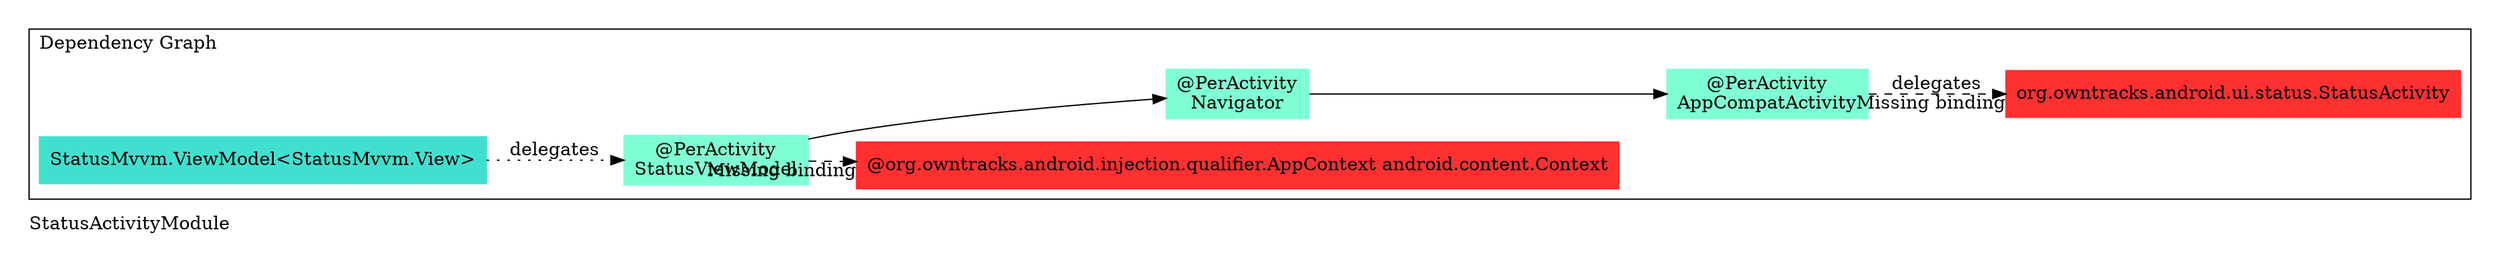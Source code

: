 digraph "org.owntracks.android.ui.welcome.StatusActivityModule" {
  graph [rankdir="LR", labeljust="l", label="StatusActivityModule", pad="0.2", compound="true"]
  node [shape="rectangle", style="filled", color="turquoise"]
  subgraph "cluster_Entry Points" {
    graph [labeljust="l", label="Entry Points"]
    node [shape="component", penwidth="2"]
  }
  subgraph "cluster_Dependency Graph" {
    graph [labeljust="l", label="Dependency Graph"]
    "2c65d5b6-1c59-4613-8840-b3cf301e2587" [label="@PerActivity\nAppCompatActivity", color="aquamarine"]
    "c965f9cd-fe8e-4d2a-afb4-bcd6dbee58fa" [label="org.owntracks.android.ui.status.StatusActivity", color="firebrick1"]
    "53641d36-f00a-4d8c-83c9-a12b3a8fd416" [label="StatusMvvm.ViewModel<StatusMvvm.View>", color="turquoise"]
    "b4bf6f39-eed2-4de1-bd27-e6af2501cfa9" [label="@PerActivity\nStatusViewModel", color="aquamarine"]
    "2c67e0ca-9f15-475f-9754-dc9a8a7ba077" [label="@org.owntracks.android.injection.qualifier.AppContext android.content.Context", color="firebrick1"]
    "8b184e58-f2a9-494c-a469-2e44009a580e" [label="@PerActivity\nNavigator", color="aquamarine"]
  }
  subgraph "cluster_Subcomponents" {
    graph [labeljust="l", shape="folder", label="Subcomponents"]
  }
  "8b184e58-f2a9-494c-a469-2e44009a580e" -> "2c65d5b6-1c59-4613-8840-b3cf301e2587"
  "2c65d5b6-1c59-4613-8840-b3cf301e2587" -> "c965f9cd-fe8e-4d2a-afb4-bcd6dbee58fa" [style="dashed", label="delegates", arrowType="empty", headlabel="Missing binding"]
  "53641d36-f00a-4d8c-83c9-a12b3a8fd416" -> "b4bf6f39-eed2-4de1-bd27-e6af2501cfa9" [style="dotted", label="delegates"]
  "b4bf6f39-eed2-4de1-bd27-e6af2501cfa9" -> "2c67e0ca-9f15-475f-9754-dc9a8a7ba077" [style="dashed", arrowType="empty", headlabel="Missing binding"]
  "b4bf6f39-eed2-4de1-bd27-e6af2501cfa9" -> "8b184e58-f2a9-494c-a469-2e44009a580e"
}
